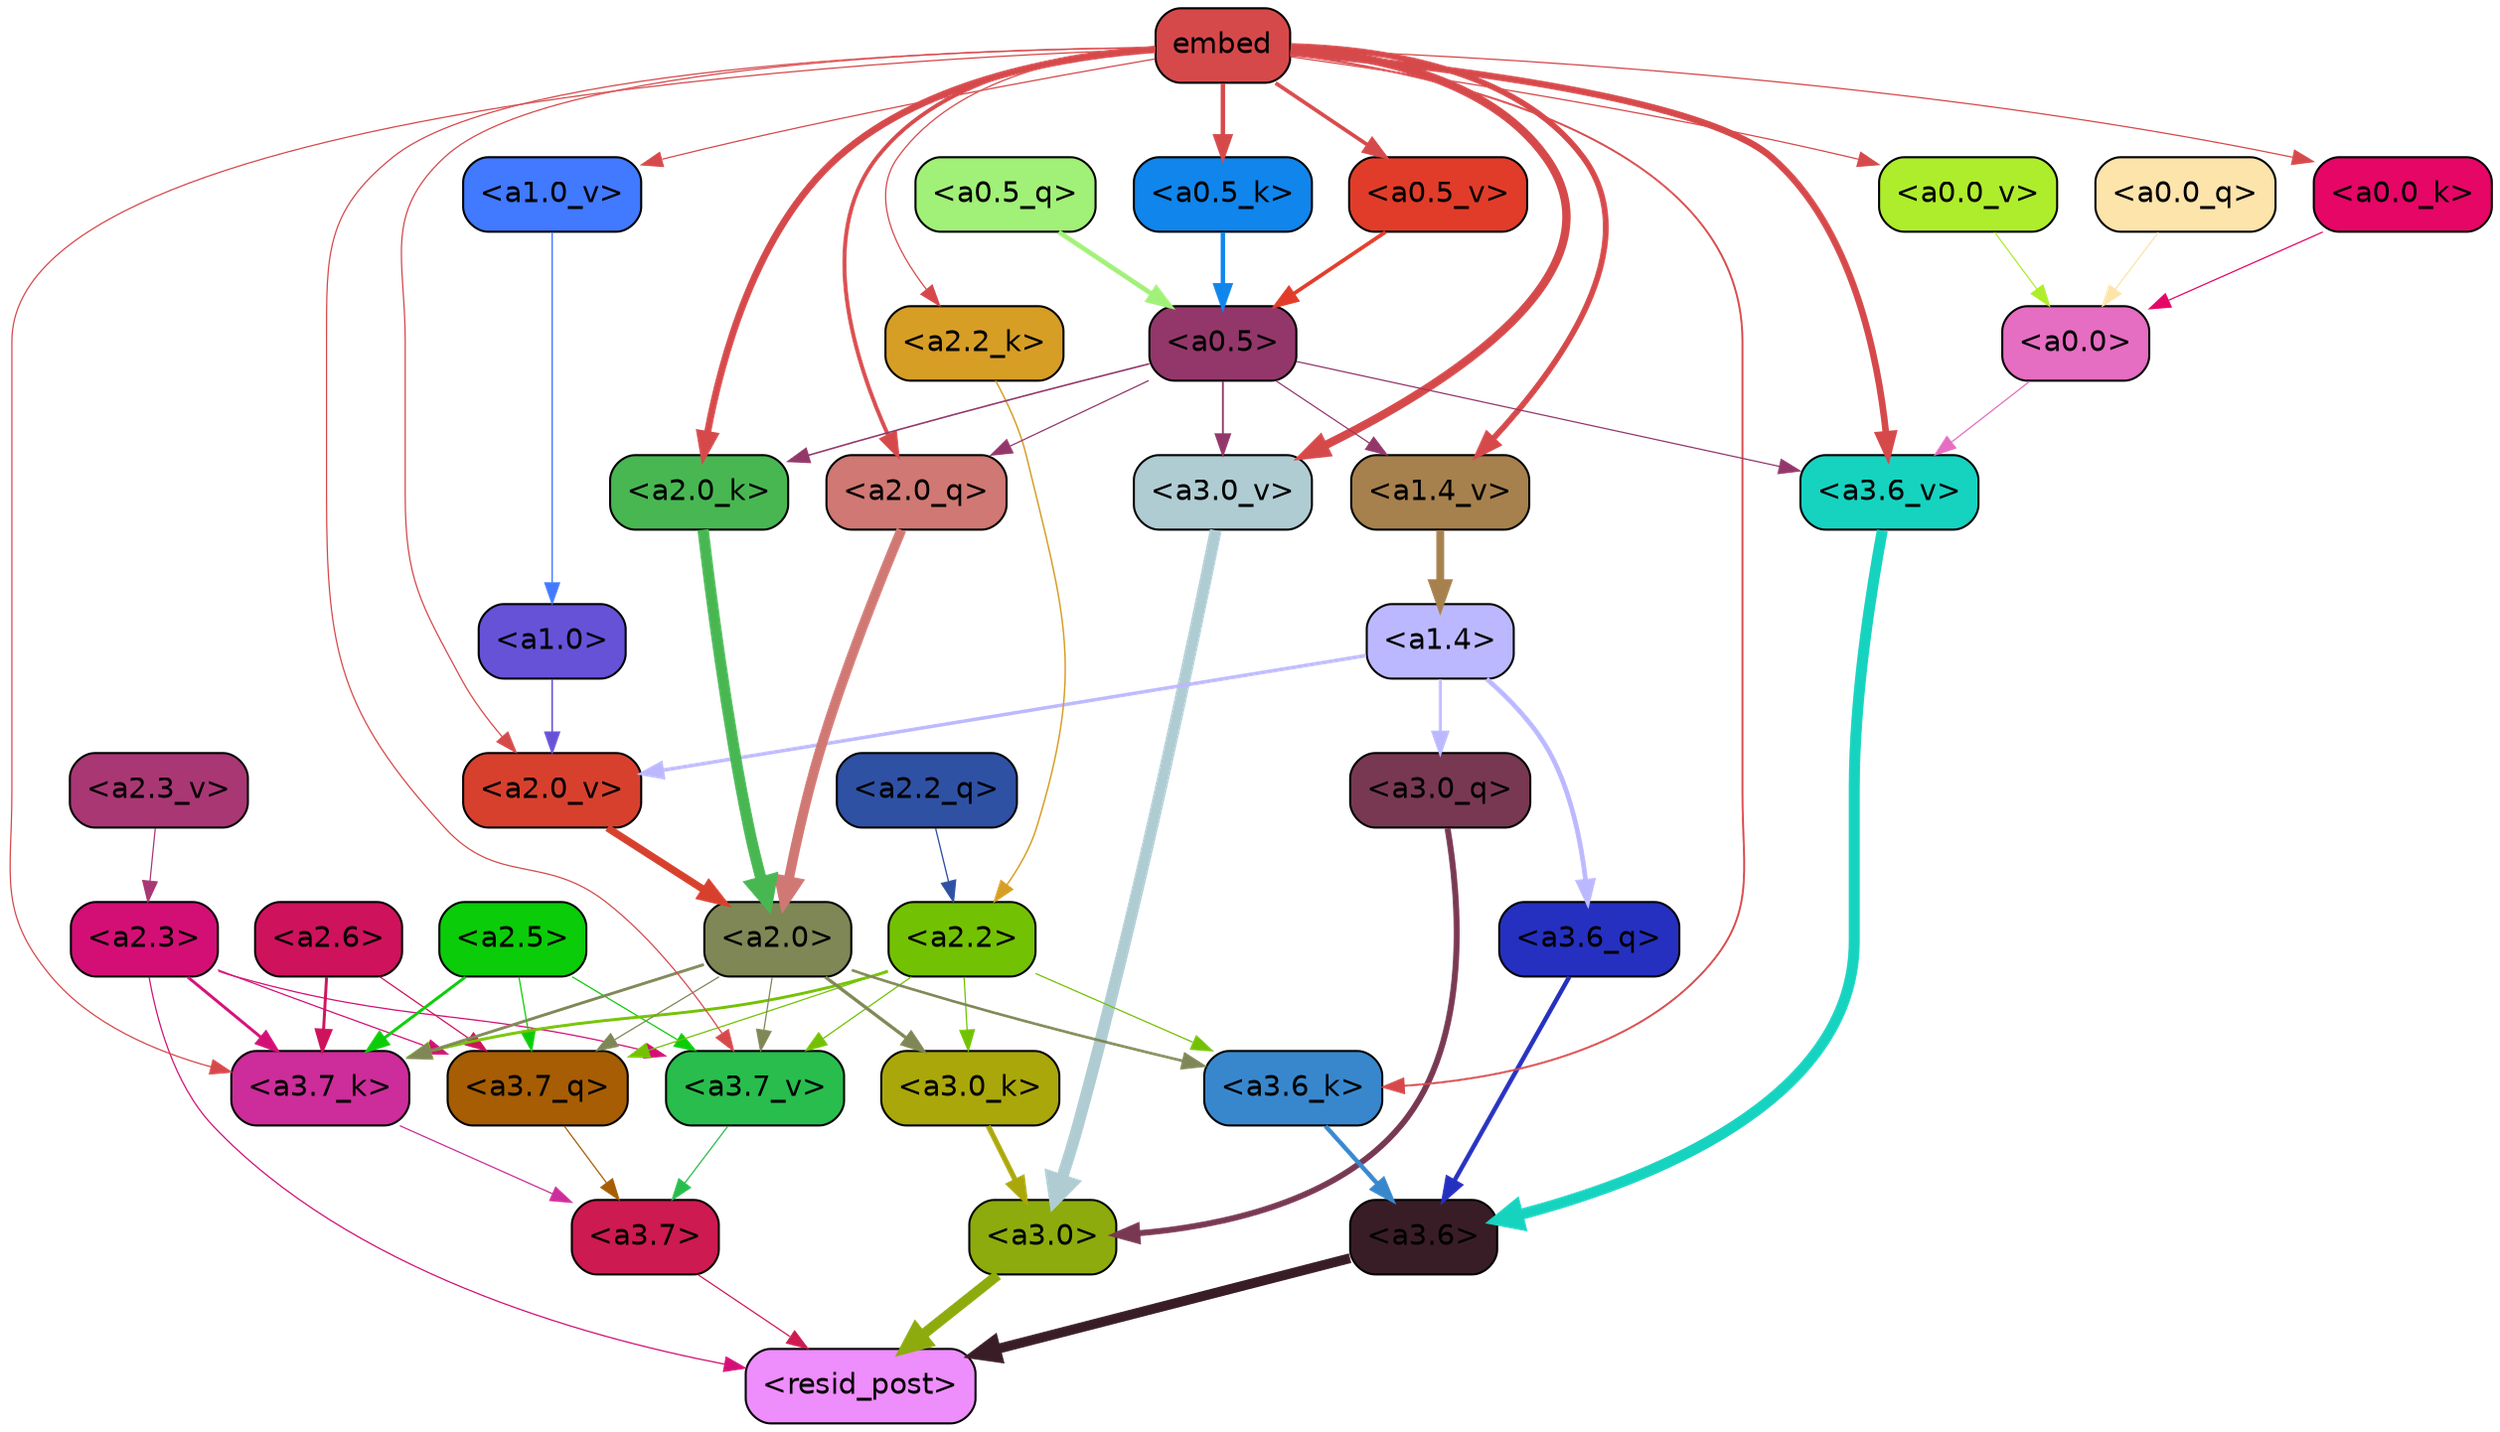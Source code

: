 strict digraph "" {
	graph [bgcolor=transparent,
		layout=dot,
		overlap=false,
		splines=true
	];
	"<a3.7>"	[color=black,
		fillcolor="#cd1a50",
		fontname=Helvetica,
		shape=box,
		style="filled, rounded"];
	"<resid_post>"	[color=black,
		fillcolor="#ee8dfc",
		fontname=Helvetica,
		shape=box,
		style="filled, rounded"];
	"<a3.7>" -> "<resid_post>"	[color="#cd1a50",
		penwidth=0.6];
	"<a3.6>"	[color=black,
		fillcolor="#391d26",
		fontname=Helvetica,
		shape=box,
		style="filled, rounded"];
	"<a3.6>" -> "<resid_post>"	[color="#391d26",
		penwidth=4.749041676521301];
	"<a3.0>"	[color=black,
		fillcolor="#8dab0c",
		fontname=Helvetica,
		shape=box,
		style="filled, rounded"];
	"<a3.0>" -> "<resid_post>"	[color="#8dab0c",
		penwidth=5.004215121269226];
	"<a2.3>"	[color=black,
		fillcolor="#d30f76",
		fontname=Helvetica,
		shape=box,
		style="filled, rounded"];
	"<a2.3>" -> "<resid_post>"	[color="#d30f76",
		penwidth=0.6];
	"<a3.7_q>"	[color=black,
		fillcolor="#a65d03",
		fontname=Helvetica,
		shape=box,
		style="filled, rounded"];
	"<a2.3>" -> "<a3.7_q>"	[color="#d30f76",
		penwidth=0.6];
	"<a3.7_k>"	[color=black,
		fillcolor="#cd2c9b",
		fontname=Helvetica,
		shape=box,
		style="filled, rounded"];
	"<a2.3>" -> "<a3.7_k>"	[color="#d30f76",
		penwidth=1.4391854107379913];
	"<a3.7_v>"	[color=black,
		fillcolor="#28bd4d",
		fontname=Helvetica,
		shape=box,
		style="filled, rounded"];
	"<a2.3>" -> "<a3.7_v>"	[color="#d30f76",
		penwidth=0.6];
	"<a3.7_q>" -> "<a3.7>"	[color="#a65d03",
		penwidth=0.6];
	"<a3.6_q>"	[color=black,
		fillcolor="#2530c0",
		fontname=Helvetica,
		shape=box,
		style="filled, rounded"];
	"<a3.6_q>" -> "<a3.6>"	[color="#2530c0",
		penwidth=2.160832464694977];
	"<a3.0_q>"	[color=black,
		fillcolor="#783852",
		fontname=Helvetica,
		shape=box,
		style="filled, rounded"];
	"<a3.0_q>" -> "<a3.0>"	[color="#783852",
		penwidth=2.870753765106201];
	"<a3.7_k>" -> "<a3.7>"	[color="#cd2c9b",
		penwidth=0.6];
	"<a3.6_k>"	[color=black,
		fillcolor="#3887cd",
		fontname=Helvetica,
		shape=box,
		style="filled, rounded"];
	"<a3.6_k>" -> "<a3.6>"	[color="#3887cd",
		penwidth=2.13908451795578];
	"<a3.0_k>"	[color=black,
		fillcolor="#aaa70b",
		fontname=Helvetica,
		shape=box,
		style="filled, rounded"];
	"<a3.0_k>" -> "<a3.0>"	[color="#aaa70b",
		penwidth=2.520303964614868];
	"<a3.7_v>" -> "<a3.7>"	[color="#28bd4d",
		penwidth=0.6];
	"<a3.6_v>"	[color=black,
		fillcolor="#16d3c0",
		fontname=Helvetica,
		shape=box,
		style="filled, rounded"];
	"<a3.6_v>" -> "<a3.6>"	[color="#16d3c0",
		penwidth=5.297133803367615];
	"<a3.0_v>"	[color=black,
		fillcolor="#afccd3",
		fontname=Helvetica,
		shape=box,
		style="filled, rounded"];
	"<a3.0_v>" -> "<a3.0>"	[color="#afccd3",
		penwidth=5.680712580680847];
	"<a2.6>"	[color=black,
		fillcolor="#ce125c",
		fontname=Helvetica,
		shape=box,
		style="filled, rounded"];
	"<a2.6>" -> "<a3.7_q>"	[color="#ce125c",
		penwidth=0.6];
	"<a2.6>" -> "<a3.7_k>"	[color="#ce125c",
		penwidth=1.4180794060230255];
	"<a2.5>"	[color=black,
		fillcolor="#0bcc08",
		fontname=Helvetica,
		shape=box,
		style="filled, rounded"];
	"<a2.5>" -> "<a3.7_q>"	[color="#0bcc08",
		penwidth=0.6];
	"<a2.5>" -> "<a3.7_k>"	[color="#0bcc08",
		penwidth=1.4281435310840607];
	"<a2.5>" -> "<a3.7_v>"	[color="#0bcc08",
		penwidth=0.6];
	"<a2.2>"	[color=black,
		fillcolor="#73c103",
		fontname=Helvetica,
		shape=box,
		style="filled, rounded"];
	"<a2.2>" -> "<a3.7_q>"	[color="#73c103",
		penwidth=0.6];
	"<a2.2>" -> "<a3.7_k>"	[color="#73c103",
		penwidth=1.3982512056827545];
	"<a2.2>" -> "<a3.6_k>"	[color="#73c103",
		penwidth=0.6];
	"<a2.2>" -> "<a3.0_k>"	[color="#73c103",
		penwidth=0.6];
	"<a2.2>" -> "<a3.7_v>"	[color="#73c103",
		penwidth=0.6];
	"<a2.0>"	[color=black,
		fillcolor="#7e8755",
		fontname=Helvetica,
		shape=box,
		style="filled, rounded"];
	"<a2.0>" -> "<a3.7_q>"	[color="#7e8755",
		penwidth=0.6];
	"<a2.0>" -> "<a3.7_k>"	[color="#7e8755",
		penwidth=1.404832512140274];
	"<a2.0>" -> "<a3.6_k>"	[color="#7e8755",
		penwidth=1.2708758115768433];
	"<a2.0>" -> "<a3.0_k>"	[color="#7e8755",
		penwidth=1.6207245588302612];
	"<a2.0>" -> "<a3.7_v>"	[color="#7e8755",
		penwidth=0.6];
	"<a1.4>"	[color=black,
		fillcolor="#bcb8ff",
		fontname=Helvetica,
		shape=box,
		style="filled, rounded"];
	"<a1.4>" -> "<a3.6_q>"	[color="#bcb8ff",
		penwidth=2.289449453353882];
	"<a1.4>" -> "<a3.0_q>"	[color="#bcb8ff",
		penwidth=1.4600623846054077];
	"<a2.0_v>"	[color=black,
		fillcolor="#d8402e",
		fontname=Helvetica,
		shape=box,
		style="filled, rounded"];
	"<a1.4>" -> "<a2.0_v>"	[color="#bcb8ff",
		penwidth=1.676277220249176];
	embed	[color=black,
		fillcolor="#d6494b",
		fontname=Helvetica,
		shape=box,
		style="filled, rounded"];
	embed -> "<a3.7_k>"	[color="#d6494b",
		penwidth=0.6];
	embed -> "<a3.6_k>"	[color="#d6494b",
		penwidth=0.9291638135910034];
	embed -> "<a3.7_v>"	[color="#d6494b",
		penwidth=0.6];
	embed -> "<a3.6_v>"	[color="#d6494b",
		penwidth=3.1808209121227264];
	embed -> "<a3.0_v>"	[color="#d6494b",
		penwidth=4.036660343408585];
	"<a2.0_q>"	[color=black,
		fillcolor="#d07873",
		fontname=Helvetica,
		shape=box,
		style="filled, rounded"];
	embed -> "<a2.0_q>"	[color="#d6494b",
		penwidth=1.8821641206741333];
	"<a2.2_k>"	[color=black,
		fillcolor="#d79e25",
		fontname=Helvetica,
		shape=box,
		style="filled, rounded"];
	embed -> "<a2.2_k>"	[color="#d6494b",
		penwidth=0.6];
	"<a2.0_k>"	[color=black,
		fillcolor="#48b752",
		fontname=Helvetica,
		shape=box,
		style="filled, rounded"];
	embed -> "<a2.0_k>"	[color="#d6494b",
		penwidth=3.3375256061553955];
	embed -> "<a2.0_v>"	[color="#d6494b",
		penwidth=0.6];
	"<a1.4_v>"	[color=black,
		fillcolor="#a6814d",
		fontname=Helvetica,
		shape=box,
		style="filled, rounded"];
	embed -> "<a1.4_v>"	[color="#d6494b",
		penwidth=2.7935529947280884];
	"<a1.0_v>"	[color=black,
		fillcolor="#4179ff",
		fontname=Helvetica,
		shape=box,
		style="filled, rounded"];
	embed -> "<a1.0_v>"	[color="#d6494b",
		penwidth=0.6];
	"<a0.5_k>"	[color=black,
		fillcolor="#1085ec",
		fontname=Helvetica,
		shape=box,
		style="filled, rounded"];
	embed -> "<a0.5_k>"	[color="#d6494b",
		penwidth=2.1102226972579956];
	"<a0.0_k>"	[color=black,
		fillcolor="#e50666",
		fontname=Helvetica,
		shape=box,
		style="filled, rounded"];
	embed -> "<a0.0_k>"	[color="#d6494b",
		penwidth=0.6];
	"<a0.5_v>"	[color=black,
		fillcolor="#e13c29",
		fontname=Helvetica,
		shape=box,
		style="filled, rounded"];
	embed -> "<a0.5_v>"	[color="#d6494b",
		penwidth=1.8293639421463013];
	"<a0.0_v>"	[color=black,
		fillcolor="#aeed2b",
		fontname=Helvetica,
		shape=box,
		style="filled, rounded"];
	embed -> "<a0.0_v>"	[color="#d6494b",
		penwidth=0.6];
	"<a0.5>"	[color=black,
		fillcolor="#93376a",
		fontname=Helvetica,
		shape=box,
		style="filled, rounded"];
	"<a0.5>" -> "<a3.6_v>"	[color="#93376a",
		penwidth=0.6];
	"<a0.5>" -> "<a3.0_v>"	[color="#93376a",
		penwidth=0.8798569142818451];
	"<a0.5>" -> "<a2.0_q>"	[color="#93376a",
		penwidth=0.6];
	"<a0.5>" -> "<a2.0_k>"	[color="#93376a",
		penwidth=0.7782440185546875];
	"<a0.5>" -> "<a1.4_v>"	[color="#93376a",
		penwidth=0.6];
	"<a0.0>"	[color=black,
		fillcolor="#e56dc2",
		fontname=Helvetica,
		shape=box,
		style="filled, rounded"];
	"<a0.0>" -> "<a3.6_v>"	[color="#e56dc2",
		penwidth=0.6];
	"<a2.2_q>"	[color=black,
		fillcolor="#2f51a4",
		fontname=Helvetica,
		shape=box,
		style="filled, rounded"];
	"<a2.2_q>" -> "<a2.2>"	[color="#2f51a4",
		penwidth=0.6392357051372528];
	"<a2.0_q>" -> "<a2.0>"	[color="#d07873",
		penwidth=4.795779317617416];
	"<a2.2_k>" -> "<a2.2>"	[color="#d79e25",
		penwidth=0.7060726433992386];
	"<a2.0_k>" -> "<a2.0>"	[color="#48b752",
		penwidth=5.401692286133766];
	"<a2.3_v>"	[color=black,
		fillcolor="#a93774",
		fontname=Helvetica,
		shape=box,
		style="filled, rounded"];
	"<a2.3_v>" -> "<a2.3>"	[color="#a93774",
		penwidth=0.6];
	"<a2.0_v>" -> "<a2.0>"	[color="#d8402e",
		penwidth=3.56003999710083];
	"<a1.0>"	[color=black,
		fillcolor="#6652d7",
		fontname=Helvetica,
		shape=box,
		style="filled, rounded"];
	"<a1.0>" -> "<a2.0_v>"	[color="#6652d7",
		penwidth=0.7355214953422546];
	"<a1.4_v>" -> "<a1.4>"	[color="#a6814d",
		penwidth=3.7673035860061646];
	"<a1.0_v>" -> "<a1.0>"	[color="#4179ff",
		penwidth=0.6493047475814819];
	"<a0.5_q>"	[color=black,
		fillcolor="#a1f078",
		fontname=Helvetica,
		shape=box,
		style="filled, rounded"];
	"<a0.5_q>" -> "<a0.5>"	[color="#a1f078",
		penwidth=2.3187414407730103];
	"<a0.0_q>"	[color=black,
		fillcolor="#fce4ab",
		fontname=Helvetica,
		shape=box,
		style="filled, rounded"];
	"<a0.0_q>" -> "<a0.0>"	[color="#fce4ab",
		penwidth=0.6];
	"<a0.5_k>" -> "<a0.5>"	[color="#1085ec",
		penwidth=2.1102215051651];
	"<a0.0_k>" -> "<a0.0>"	[color="#e50666",
		penwidth=0.6];
	"<a0.5_v>" -> "<a0.5>"	[color="#e13c29",
		penwidth=1.829363465309143];
	"<a0.0_v>" -> "<a0.0>"	[color="#aeed2b",
		penwidth=0.6];
}
